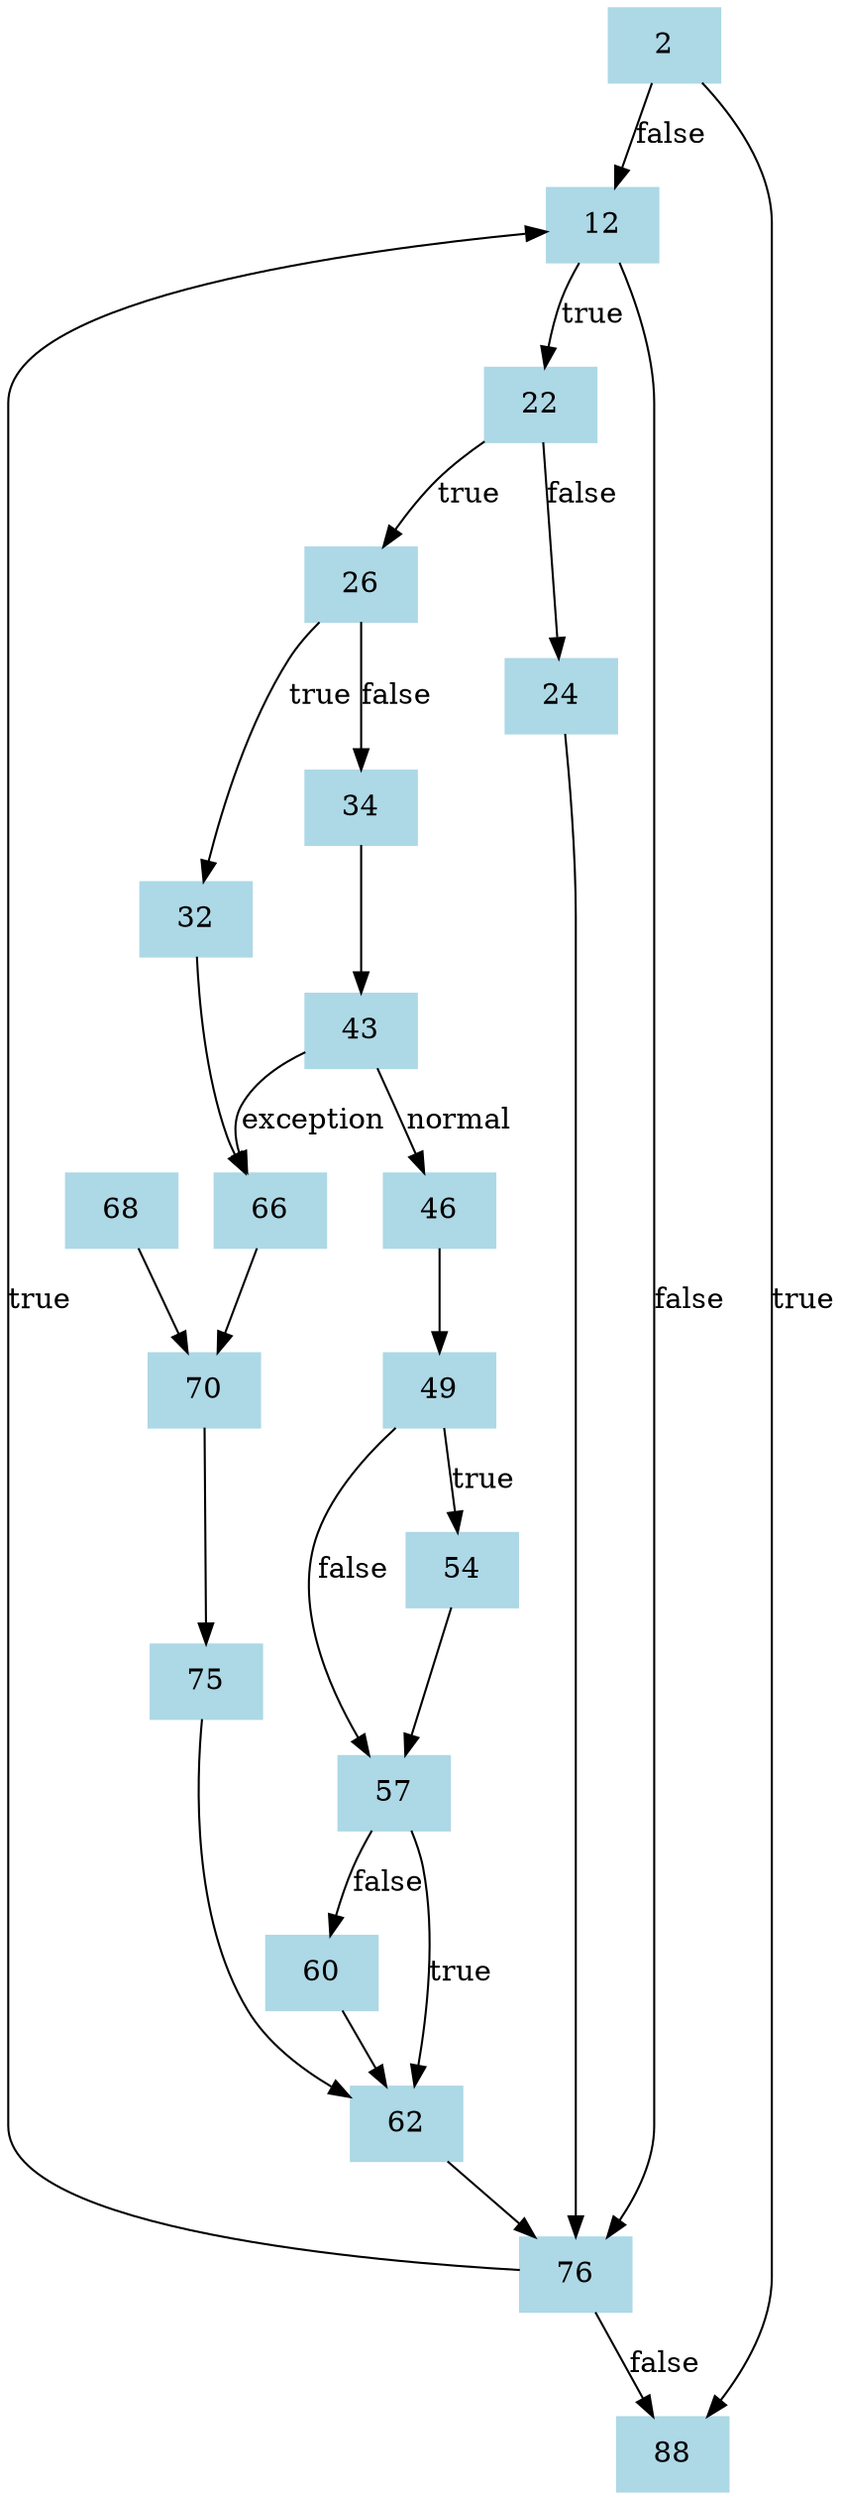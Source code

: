 digraph CFG {
    node[shape=box, style=filled, color=lightblue];
    
    // Nodes
    start[label="2"];
    bb12[label="12"];
    bb22[label="22"];
    bb24[label="24"];
    bb26[label="26"];
    bb32[label="32"];
    bb34[label="34"];
    bb43[label="43"];
    bb46[label="46"];
    bb49[label="49"];
    bb54[label="54"];
    bb57[label="57"];
    bb60[label="60"];
    bb62[label="62"];
    bb66[label="66"];
    bb68[label="68"];
    bb70[label="70"];
    bb75[label="75"];
    bb76[label="76"];
    end[label="88"];
    
    // Edges
    start -> bb12[label="false"];
    start -> end[label="true"];
    
    bb12 -> bb22[label="true"];
    bb12 -> bb76[label="false"];
    
    bb22 -> bb26[label="true"];
    bb22 -> bb24[label="false"];
    
    bb24 -> bb76;
    
    bb26 -> bb32[label="true"];
    bb26 -> bb34[label="false"];
    
    bb32 -> bb66;
    bb66 -> bb70;
    
    bb34 -> bb43;
    bb43 -> bb46[label="normal"];
    bb43 -> bb66[label="exception"];
    
    bb46 -> bb49;
    
    bb49 -> bb54[label="true"];
    bb49 -> bb57[label="false"];
    
    bb54 -> bb57;
    
    bb57 -> bb62[label="true"];
    bb57 -> bb60[label="false"];
    
    bb60 -> bb62;
    
    bb62 -> bb76;
    
    bb68 -> bb70;
    
    bb70 -> bb75;
    
    bb75 -> bb62;
    
    bb76 -> bb12[label="true"];
    bb76 -> end[label="false"];
}